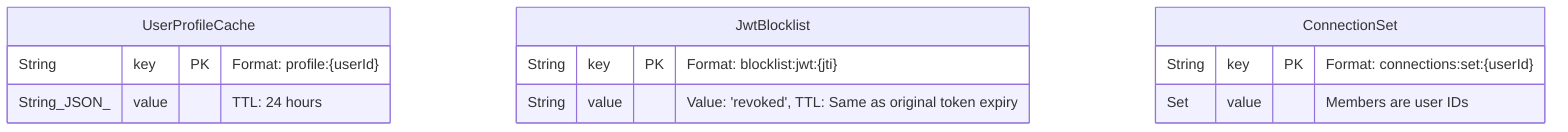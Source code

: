 erDiagram
    UserProfileCache {
        String key PK "Format: profile:{userId}"
        String_JSON_ value "TTL: 24 hours"
    }
    JwtBlocklist {
        String key PK "Format: blocklist:jwt:{jti}"
        String value "Value: 'revoked', TTL: Same as original token expiry"
    }
    ConnectionSet {
        String key PK "Format: connections:set:{userId}"
        Set value "Members are user IDs"
    }